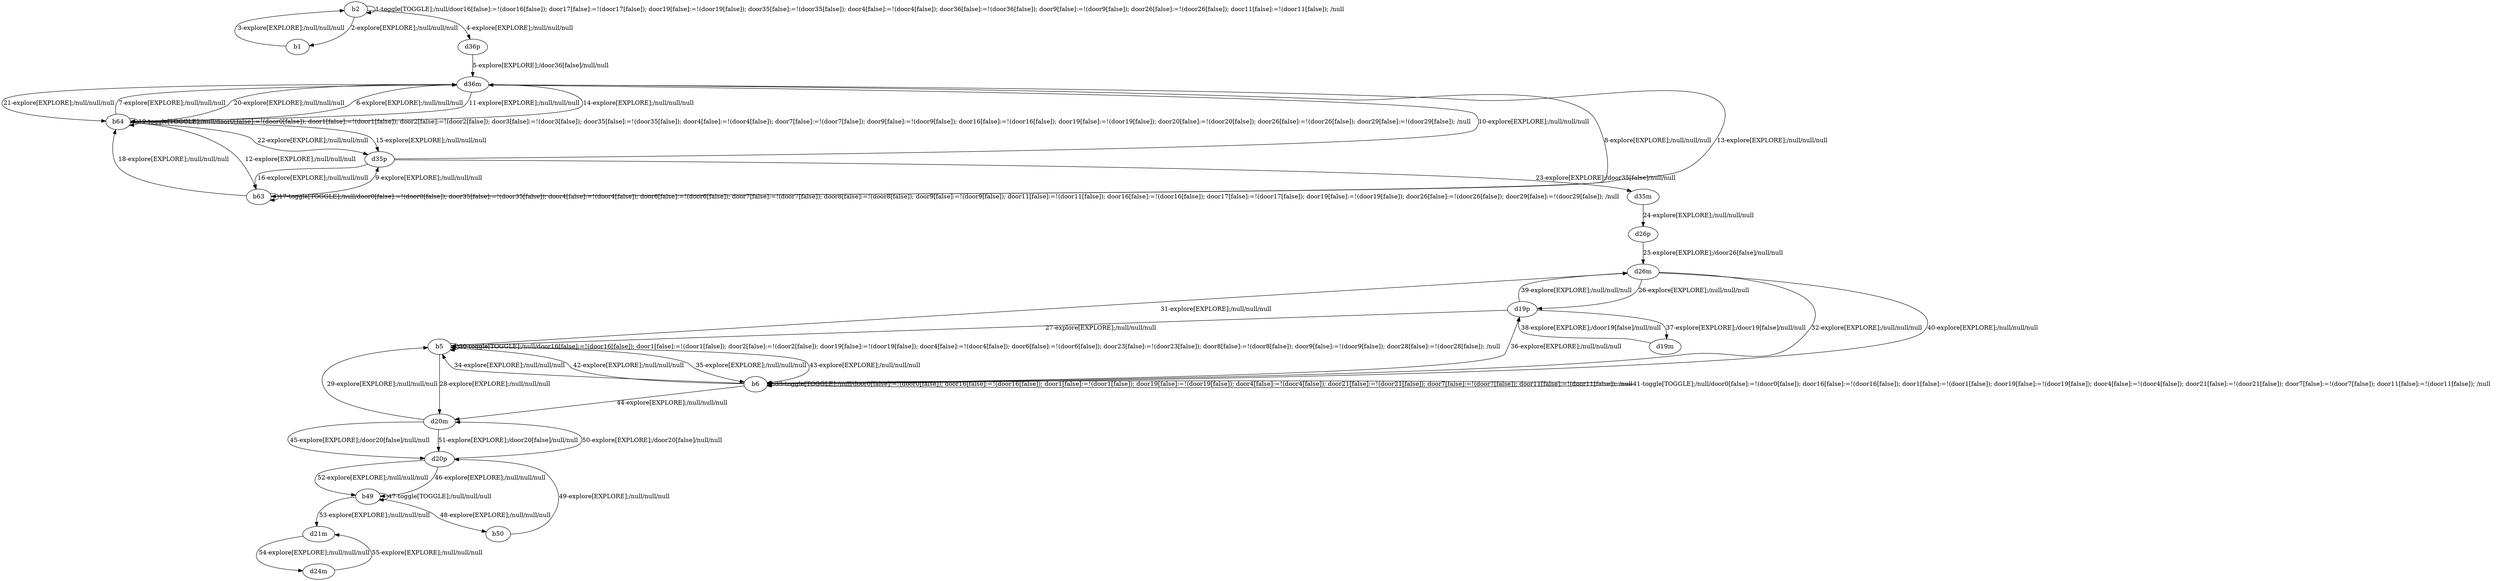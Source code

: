 # Total number of goals covered by this test: 4
# d24m --> d21m
# b49 --> d21m
# d21m --> d24m
# b49 --> b49

digraph g {
"b2" -> "b2" [label = "1-toggle[TOGGLE];/null/door16[false]:=!(door16[false]); door17[false]:=!(door17[false]); door19[false]:=!(door19[false]); door35[false]:=!(door35[false]); door4[false]:=!(door4[false]); door36[false]:=!(door36[false]); door9[false]:=!(door9[false]); door26[false]:=!(door26[false]); door11[false]:=!(door11[false]); /null"];
"b2" -> "b1" [label = "2-explore[EXPLORE];/null/null/null"];
"b1" -> "b2" [label = "3-explore[EXPLORE];/null/null/null"];
"b2" -> "d36p" [label = "4-explore[EXPLORE];/null/null/null"];
"d36p" -> "d36m" [label = "5-explore[EXPLORE];/door36[false]/null/null"];
"d36m" -> "b64" [label = "6-explore[EXPLORE];/null/null/null"];
"b64" -> "d36m" [label = "7-explore[EXPLORE];/null/null/null"];
"d36m" -> "b63" [label = "8-explore[EXPLORE];/null/null/null"];
"b63" -> "d35p" [label = "9-explore[EXPLORE];/null/null/null"];
"d35p" -> "d36m" [label = "10-explore[EXPLORE];/null/null/null"];
"d36m" -> "b64" [label = "11-explore[EXPLORE];/null/null/null"];
"b64" -> "b63" [label = "12-explore[EXPLORE];/null/null/null"];
"b63" -> "d36m" [label = "13-explore[EXPLORE];/null/null/null"];
"d36m" -> "b64" [label = "14-explore[EXPLORE];/null/null/null"];
"b64" -> "d35p" [label = "15-explore[EXPLORE];/null/null/null"];
"d35p" -> "b63" [label = "16-explore[EXPLORE];/null/null/null"];
"b63" -> "b63" [label = "17-toggle[TOGGLE];/null/door0[false]:=!(door0[false]); door35[false]:=!(door35[false]); door4[false]:=!(door4[false]); door6[false]:=!(door6[false]); door7[false]:=!(door7[false]); door8[false]:=!(door8[false]); door9[false]:=!(door9[false]); door11[false]:=!(door11[false]); door16[false]:=!(door16[false]); door17[false]:=!(door17[false]); door19[false]:=!(door19[false]); door26[false]:=!(door26[false]); door29[false]:=!(door29[false]); /null"];
"b63" -> "b64" [label = "18-explore[EXPLORE];/null/null/null"];
"b64" -> "b64" [label = "19-toggle[TOGGLE];/null/door0[false]:=!(door0[false]); door1[false]:=!(door1[false]); door2[false]:=!(door2[false]); door3[false]:=!(door3[false]); door35[false]:=!(door35[false]); door4[false]:=!(door4[false]); door7[false]:=!(door7[false]); door9[false]:=!(door9[false]); door16[false]:=!(door16[false]); door19[false]:=!(door19[false]); door20[false]:=!(door20[false]); door26[false]:=!(door26[false]); door29[false]:=!(door29[false]); /null"];
"b64" -> "d36m" [label = "20-explore[EXPLORE];/null/null/null"];
"d36m" -> "b64" [label = "21-explore[EXPLORE];/null/null/null"];
"b64" -> "d35p" [label = "22-explore[EXPLORE];/null/null/null"];
"d35p" -> "d35m" [label = "23-explore[EXPLORE];/door35[false]/null/null"];
"d35m" -> "d26p" [label = "24-explore[EXPLORE];/null/null/null"];
"d26p" -> "d26m" [label = "25-explore[EXPLORE];/door26[false]/null/null"];
"d26m" -> "d19p" [label = "26-explore[EXPLORE];/null/null/null"];
"d19p" -> "b5" [label = "27-explore[EXPLORE];/null/null/null"];
"b5" -> "d20m" [label = "28-explore[EXPLORE];/null/null/null"];
"d20m" -> "b5" [label = "29-explore[EXPLORE];/null/null/null"];
"b5" -> "b5" [label = "30-toggle[TOGGLE];/null/door16[false]:=!(door16[false]); door1[false]:=!(door1[false]); door2[false]:=!(door2[false]); door19[false]:=!(door19[false]); door4[false]:=!(door4[false]); door6[false]:=!(door6[false]); door23[false]:=!(door23[false]); door8[false]:=!(door8[false]); door9[false]:=!(door9[false]); door28[false]:=!(door28[false]); /null"];
"b5" -> "d26m" [label = "31-explore[EXPLORE];/null/null/null"];
"d26m" -> "b6" [label = "32-explore[EXPLORE];/null/null/null"];
"b6" -> "b6" [label = "33-toggle[TOGGLE];/null/door0[false]:=!(door0[false]); door16[false]:=!(door16[false]); door1[false]:=!(door1[false]); door19[false]:=!(door19[false]); door4[false]:=!(door4[false]); door21[false]:=!(door21[false]); door7[false]:=!(door7[false]); door11[false]:=!(door11[false]); /null"];
"b6" -> "b5" [label = "34-explore[EXPLORE];/null/null/null"];
"b5" -> "b6" [label = "35-explore[EXPLORE];/null/null/null"];
"b6" -> "d19p" [label = "36-explore[EXPLORE];/null/null/null"];
"d19p" -> "d19m" [label = "37-explore[EXPLORE];/door19[false]/null/null"];
"d19m" -> "d19p" [label = "38-explore[EXPLORE];/door19[false]/null/null"];
"d19p" -> "d26m" [label = "39-explore[EXPLORE];/null/null/null"];
"d26m" -> "b6" [label = "40-explore[EXPLORE];/null/null/null"];
"b6" -> "b6" [label = "41-toggle[TOGGLE];/null/door0[false]:=!(door0[false]); door16[false]:=!(door16[false]); door1[false]:=!(door1[false]); door19[false]:=!(door19[false]); door4[false]:=!(door4[false]); door21[false]:=!(door21[false]); door7[false]:=!(door7[false]); door11[false]:=!(door11[false]); /null"];
"b6" -> "b5" [label = "42-explore[EXPLORE];/null/null/null"];
"b5" -> "b6" [label = "43-explore[EXPLORE];/null/null/null"];
"b6" -> "d20m" [label = "44-explore[EXPLORE];/null/null/null"];
"d20m" -> "d20p" [label = "45-explore[EXPLORE];/door20[false]/null/null"];
"d20p" -> "b49" [label = "46-explore[EXPLORE];/null/null/null"];
"b49" -> "b49" [label = "47-toggle[TOGGLE];/null/null/null"];
"b49" -> "b50" [label = "48-explore[EXPLORE];/null/null/null"];
"b50" -> "d20p" [label = "49-explore[EXPLORE];/null/null/null"];
"d20p" -> "d20m" [label = "50-explore[EXPLORE];/door20[false]/null/null"];
"d20m" -> "d20p" [label = "51-explore[EXPLORE];/door20[false]/null/null"];
"d20p" -> "b49" [label = "52-explore[EXPLORE];/null/null/null"];
"b49" -> "d21m" [label = "53-explore[EXPLORE];/null/null/null"];
"d21m" -> "d24m" [label = "54-explore[EXPLORE];/null/null/null"];
"d24m" -> "d21m" [label = "55-explore[EXPLORE];/null/null/null"];
}